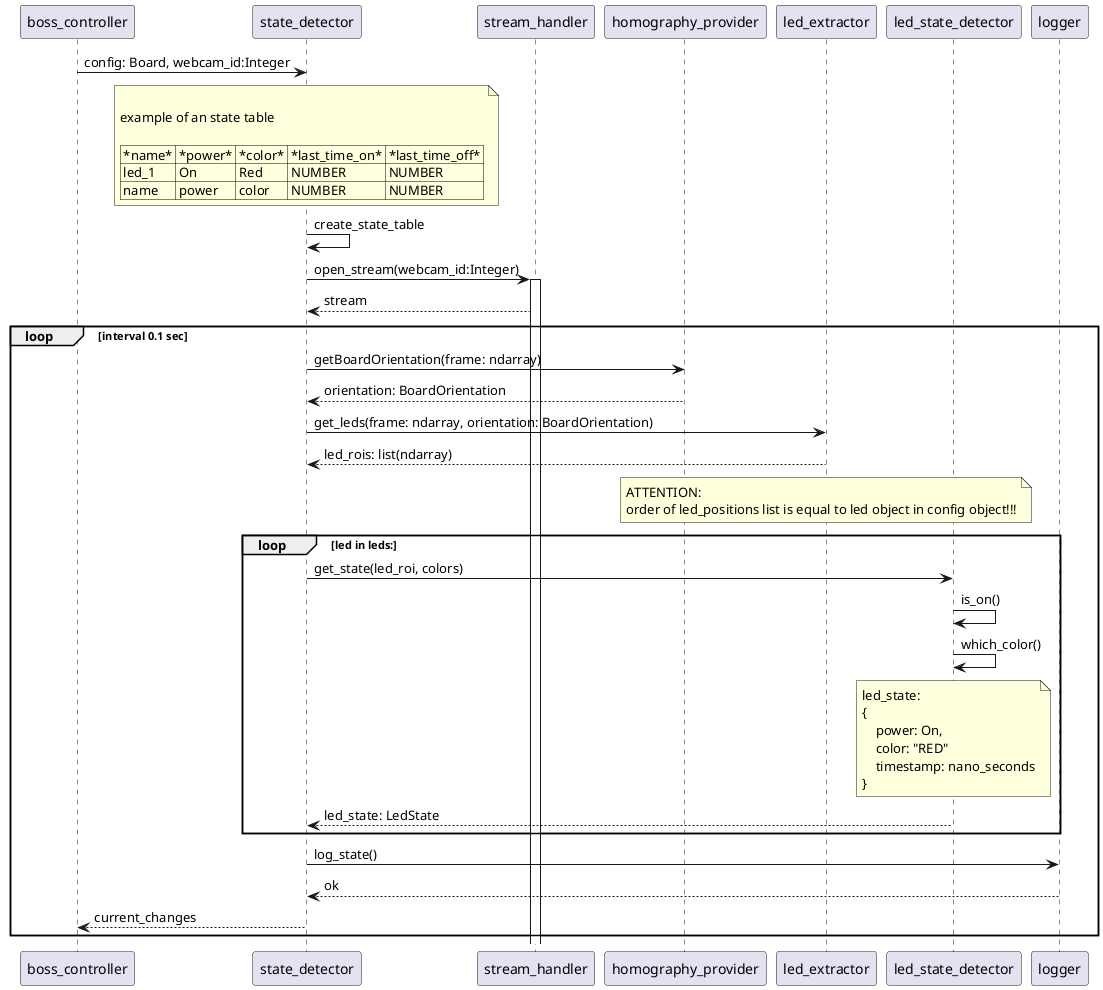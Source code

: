 @startuml
boss_controller -> state_detector: config: Board, webcam_id:Integer
note over state_detector

     example of an state table

     | *name* | *power* | *color* | *last_time_on* | *last_time_off* |
     | led_1 | On | Red | NUMBER | NUMBER |
     | name | power | color | NUMBER | NUMBER |
end note
state_detector -> state_detector: create_state_table
state_detector -> stream_handler: open_stream(webcam_id:Integer)
activate stream_handler
stream_handler --> state_detector: stream
loop interval 0.1 sec
    state_detector -> homography_provider: getBoardOrientation(frame: ndarray)
    homography_provider --> state_detector: orientation: BoardOrientation
    state_detector -> led_extractor: get_leds(frame: ndarray, orientation: BoardOrientation)
    led_extractor --> state_detector: led_rois: list(ndarray)
    note over led_extractor
        ATTENTION: 
        order of led_positions list is equal to led object in config object!!!
    end note
    loop led in leds:
        state_detector -> led_state_detector: get_state(led_roi, colors)
        led_state_detector -> led_state_detector: is_on()
        led_state_detector -> led_state_detector: which_color()
        note over led_state_detector
            led_state: 
            {
                power: On,
                color: "RED"
                timestamp: nano_seconds
            }
        end note
        led_state_detector --> state_detector: led_state: LedState
    end
    state_detector -> logger: log_state()
    logger --> state_detector: ok
    state_detector --> boss_controller: current_changes
end



@enduml
